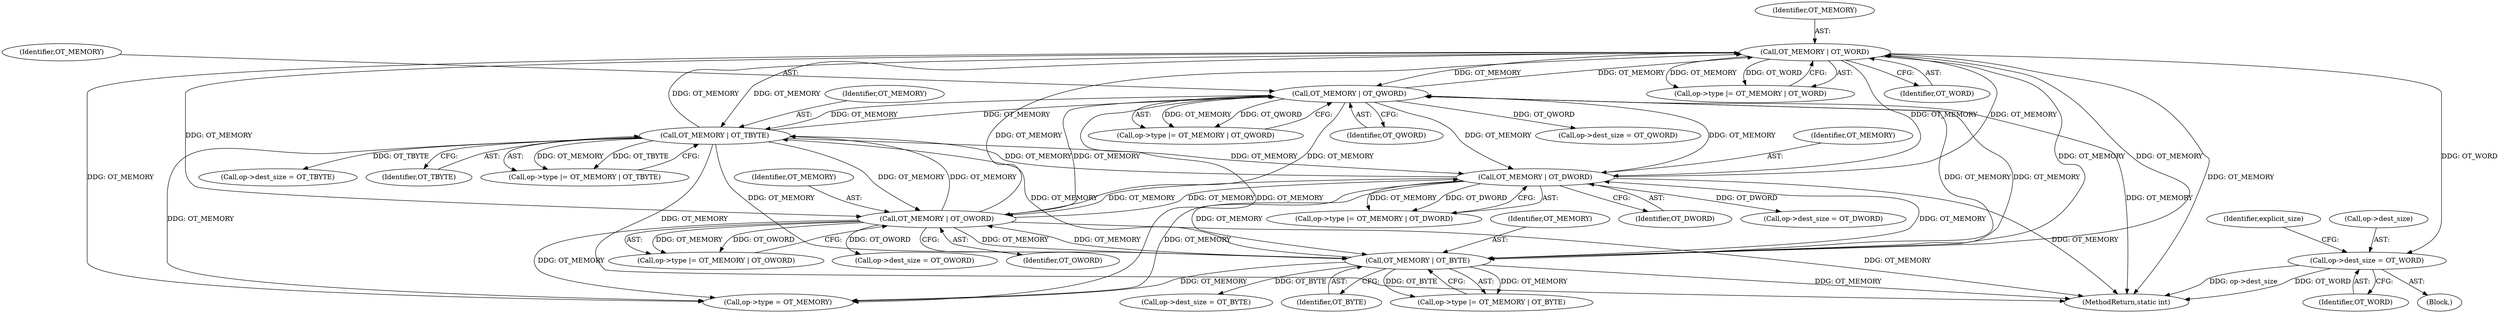digraph "0_radare2_9b46d38dd3c4de6048a488b655c7319f845af185@pointer" {
"1000200" [label="(Call,op->dest_size = OT_WORD)"];
"1000197" [label="(Call,OT_MEMORY | OT_WORD)"];
"1000247" [label="(Call,OT_MEMORY | OT_QWORD)"];
"1000297" [label="(Call,OT_MEMORY | OT_TBYTE)"];
"1000222" [label="(Call,OT_MEMORY | OT_DWORD)"];
"1000272" [label="(Call,OT_MEMORY | OT_OWORD)"];
"1000172" [label="(Call,OT_MEMORY | OT_BYTE)"];
"1000175" [label="(Call,op->dest_size = OT_BYTE)"];
"1000249" [label="(Identifier,OT_QWORD)"];
"1000272" [label="(Call,OT_MEMORY | OT_OWORD)"];
"1000268" [label="(Call,op->type |= OT_MEMORY | OT_OWORD)"];
"1000200" [label="(Call,op->dest_size = OT_WORD)"];
"1000168" [label="(Call,op->type |= OT_MEMORY | OT_BYTE)"];
"1000273" [label="(Identifier,OT_MEMORY)"];
"1000173" [label="(Identifier,OT_MEMORY)"];
"1000300" [label="(Call,op->dest_size = OT_TBYTE)"];
"1000223" [label="(Identifier,OT_MEMORY)"];
"1000206" [label="(Identifier,explicit_size)"];
"1000192" [label="(Block,)"];
"1000174" [label="(Identifier,OT_BYTE)"];
"1000275" [label="(Call,op->dest_size = OT_OWORD)"];
"1000222" [label="(Call,OT_MEMORY | OT_DWORD)"];
"1000198" [label="(Identifier,OT_MEMORY)"];
"1000297" [label="(Call,OT_MEMORY | OT_TBYTE)"];
"1000274" [label="(Identifier,OT_OWORD)"];
"1000197" [label="(Call,OT_MEMORY | OT_WORD)"];
"1000298" [label="(Identifier,OT_MEMORY)"];
"1000193" [label="(Call,op->type |= OT_MEMORY | OT_WORD)"];
"1000326" [label="(Call,op->type = OT_MEMORY)"];
"1000199" [label="(Identifier,OT_WORD)"];
"1000225" [label="(Call,op->dest_size = OT_DWORD)"];
"1000201" [label="(Call,op->dest_size)"];
"1000248" [label="(Identifier,OT_MEMORY)"];
"1000204" [label="(Identifier,OT_WORD)"];
"1000247" [label="(Call,OT_MEMORY | OT_QWORD)"];
"1000944" [label="(MethodReturn,static int)"];
"1000224" [label="(Identifier,OT_DWORD)"];
"1000250" [label="(Call,op->dest_size = OT_QWORD)"];
"1000243" [label="(Call,op->type |= OT_MEMORY | OT_QWORD)"];
"1000299" [label="(Identifier,OT_TBYTE)"];
"1000218" [label="(Call,op->type |= OT_MEMORY | OT_DWORD)"];
"1000172" [label="(Call,OT_MEMORY | OT_BYTE)"];
"1000293" [label="(Call,op->type |= OT_MEMORY | OT_TBYTE)"];
"1000200" -> "1000192"  [label="AST: "];
"1000200" -> "1000204"  [label="CFG: "];
"1000201" -> "1000200"  [label="AST: "];
"1000204" -> "1000200"  [label="AST: "];
"1000206" -> "1000200"  [label="CFG: "];
"1000200" -> "1000944"  [label="DDG: op->dest_size"];
"1000200" -> "1000944"  [label="DDG: OT_WORD"];
"1000197" -> "1000200"  [label="DDG: OT_WORD"];
"1000197" -> "1000193"  [label="AST: "];
"1000197" -> "1000199"  [label="CFG: "];
"1000198" -> "1000197"  [label="AST: "];
"1000199" -> "1000197"  [label="AST: "];
"1000193" -> "1000197"  [label="CFG: "];
"1000197" -> "1000944"  [label="DDG: OT_MEMORY"];
"1000197" -> "1000172"  [label="DDG: OT_MEMORY"];
"1000197" -> "1000193"  [label="DDG: OT_MEMORY"];
"1000197" -> "1000193"  [label="DDG: OT_WORD"];
"1000247" -> "1000197"  [label="DDG: OT_MEMORY"];
"1000297" -> "1000197"  [label="DDG: OT_MEMORY"];
"1000222" -> "1000197"  [label="DDG: OT_MEMORY"];
"1000272" -> "1000197"  [label="DDG: OT_MEMORY"];
"1000172" -> "1000197"  [label="DDG: OT_MEMORY"];
"1000197" -> "1000222"  [label="DDG: OT_MEMORY"];
"1000197" -> "1000247"  [label="DDG: OT_MEMORY"];
"1000197" -> "1000272"  [label="DDG: OT_MEMORY"];
"1000197" -> "1000297"  [label="DDG: OT_MEMORY"];
"1000197" -> "1000326"  [label="DDG: OT_MEMORY"];
"1000247" -> "1000243"  [label="AST: "];
"1000247" -> "1000249"  [label="CFG: "];
"1000248" -> "1000247"  [label="AST: "];
"1000249" -> "1000247"  [label="AST: "];
"1000243" -> "1000247"  [label="CFG: "];
"1000247" -> "1000944"  [label="DDG: OT_MEMORY"];
"1000247" -> "1000172"  [label="DDG: OT_MEMORY"];
"1000247" -> "1000222"  [label="DDG: OT_MEMORY"];
"1000247" -> "1000243"  [label="DDG: OT_MEMORY"];
"1000247" -> "1000243"  [label="DDG: OT_QWORD"];
"1000297" -> "1000247"  [label="DDG: OT_MEMORY"];
"1000222" -> "1000247"  [label="DDG: OT_MEMORY"];
"1000272" -> "1000247"  [label="DDG: OT_MEMORY"];
"1000172" -> "1000247"  [label="DDG: OT_MEMORY"];
"1000247" -> "1000250"  [label="DDG: OT_QWORD"];
"1000247" -> "1000272"  [label="DDG: OT_MEMORY"];
"1000247" -> "1000297"  [label="DDG: OT_MEMORY"];
"1000247" -> "1000326"  [label="DDG: OT_MEMORY"];
"1000297" -> "1000293"  [label="AST: "];
"1000297" -> "1000299"  [label="CFG: "];
"1000298" -> "1000297"  [label="AST: "];
"1000299" -> "1000297"  [label="AST: "];
"1000293" -> "1000297"  [label="CFG: "];
"1000297" -> "1000944"  [label="DDG: OT_MEMORY"];
"1000297" -> "1000172"  [label="DDG: OT_MEMORY"];
"1000297" -> "1000222"  [label="DDG: OT_MEMORY"];
"1000297" -> "1000272"  [label="DDG: OT_MEMORY"];
"1000297" -> "1000293"  [label="DDG: OT_MEMORY"];
"1000297" -> "1000293"  [label="DDG: OT_TBYTE"];
"1000222" -> "1000297"  [label="DDG: OT_MEMORY"];
"1000272" -> "1000297"  [label="DDG: OT_MEMORY"];
"1000172" -> "1000297"  [label="DDG: OT_MEMORY"];
"1000297" -> "1000300"  [label="DDG: OT_TBYTE"];
"1000297" -> "1000326"  [label="DDG: OT_MEMORY"];
"1000222" -> "1000218"  [label="AST: "];
"1000222" -> "1000224"  [label="CFG: "];
"1000223" -> "1000222"  [label="AST: "];
"1000224" -> "1000222"  [label="AST: "];
"1000218" -> "1000222"  [label="CFG: "];
"1000222" -> "1000944"  [label="DDG: OT_MEMORY"];
"1000222" -> "1000172"  [label="DDG: OT_MEMORY"];
"1000222" -> "1000218"  [label="DDG: OT_MEMORY"];
"1000222" -> "1000218"  [label="DDG: OT_DWORD"];
"1000272" -> "1000222"  [label="DDG: OT_MEMORY"];
"1000172" -> "1000222"  [label="DDG: OT_MEMORY"];
"1000222" -> "1000225"  [label="DDG: OT_DWORD"];
"1000222" -> "1000272"  [label="DDG: OT_MEMORY"];
"1000222" -> "1000326"  [label="DDG: OT_MEMORY"];
"1000272" -> "1000268"  [label="AST: "];
"1000272" -> "1000274"  [label="CFG: "];
"1000273" -> "1000272"  [label="AST: "];
"1000274" -> "1000272"  [label="AST: "];
"1000268" -> "1000272"  [label="CFG: "];
"1000272" -> "1000944"  [label="DDG: OT_MEMORY"];
"1000272" -> "1000172"  [label="DDG: OT_MEMORY"];
"1000272" -> "1000268"  [label="DDG: OT_MEMORY"];
"1000272" -> "1000268"  [label="DDG: OT_OWORD"];
"1000172" -> "1000272"  [label="DDG: OT_MEMORY"];
"1000272" -> "1000275"  [label="DDG: OT_OWORD"];
"1000272" -> "1000326"  [label="DDG: OT_MEMORY"];
"1000172" -> "1000168"  [label="AST: "];
"1000172" -> "1000174"  [label="CFG: "];
"1000173" -> "1000172"  [label="AST: "];
"1000174" -> "1000172"  [label="AST: "];
"1000168" -> "1000172"  [label="CFG: "];
"1000172" -> "1000944"  [label="DDG: OT_MEMORY"];
"1000172" -> "1000168"  [label="DDG: OT_MEMORY"];
"1000172" -> "1000168"  [label="DDG: OT_BYTE"];
"1000172" -> "1000175"  [label="DDG: OT_BYTE"];
"1000172" -> "1000326"  [label="DDG: OT_MEMORY"];
}
